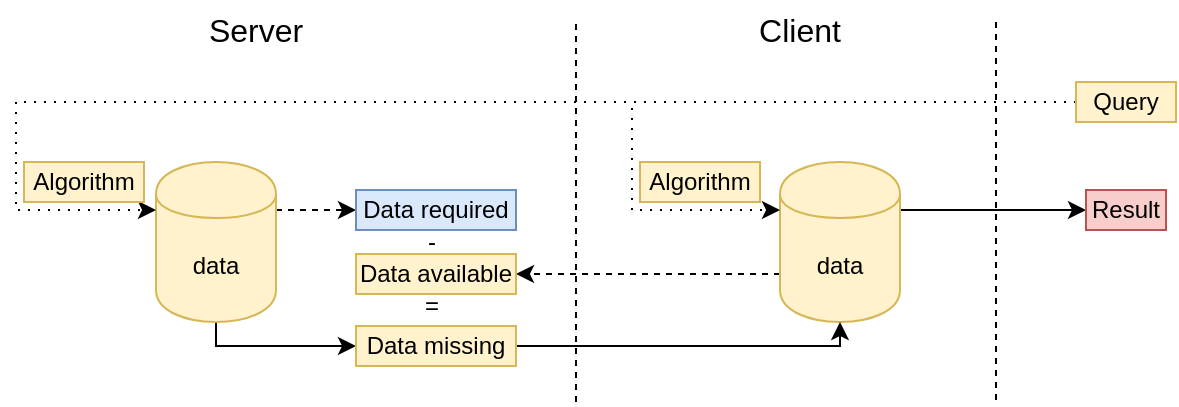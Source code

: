 <mxfile version="13.3.1" type="device"><diagram id="B4tKUKctZDqYkDKepRYJ" name="Page-1"><mxGraphModel dx="786" dy="580" grid="1" gridSize="10" guides="1" tooltips="1" connect="1" arrows="1" fold="1" page="1" pageScale="1" pageWidth="827" pageHeight="1169" math="0" shadow="0"><root><mxCell id="0"/><mxCell id="1" parent="0"/><mxCell id="8BQKgUQwTW0XlWOHUlWv-14" style="edgeStyle=orthogonalEdgeStyle;rounded=0;orthogonalLoop=1;jettySize=auto;html=1;exitX=1;exitY=0.3;exitDx=0;exitDy=0;entryX=0;entryY=0.5;entryDx=0;entryDy=0;dashed=1;" parent="1" source="8BQKgUQwTW0XlWOHUlWv-1" target="8BQKgUQwTW0XlWOHUlWv-13" edge="1"><mxGeometry relative="1" as="geometry"/></mxCell><mxCell id="8BQKgUQwTW0XlWOHUlWv-23" style="edgeStyle=orthogonalEdgeStyle;rounded=0;orthogonalLoop=1;jettySize=auto;html=1;exitX=0.5;exitY=1;exitDx=0;exitDy=0;entryX=0;entryY=0.5;entryDx=0;entryDy=0;" parent="1" source="8BQKgUQwTW0XlWOHUlWv-1" target="8BQKgUQwTW0XlWOHUlWv-18" edge="1"><mxGeometry relative="1" as="geometry"><Array as="points"><mxPoint x="120" y="183"/></Array></mxGeometry></mxCell><mxCell id="8BQKgUQwTW0XlWOHUlWv-1" value="data" style="shape=cylinder;whiteSpace=wrap;html=1;boundedLbl=1;backgroundOutline=1;fillColor=#fff2cc;strokeColor=#d6b656;" parent="1" vertex="1"><mxGeometry x="90" y="91" width="60" height="80" as="geometry"/></mxCell><mxCell id="8BQKgUQwTW0XlWOHUlWv-7" style="edgeStyle=orthogonalEdgeStyle;rounded=0;orthogonalLoop=1;jettySize=auto;html=1;exitX=1;exitY=0.3;exitDx=0;exitDy=0;entryX=0;entryY=0.5;entryDx=0;entryDy=0;" parent="1" source="8BQKgUQwTW0XlWOHUlWv-2" target="8BQKgUQwTW0XlWOHUlWv-6" edge="1"><mxGeometry relative="1" as="geometry"/></mxCell><mxCell id="8BQKgUQwTW0XlWOHUlWv-19" style="edgeStyle=orthogonalEdgeStyle;rounded=0;orthogonalLoop=1;jettySize=auto;html=1;exitX=0;exitY=0.7;exitDx=0;exitDy=0;entryX=1;entryY=0.5;entryDx=0;entryDy=0;dashed=1;" parent="1" source="8BQKgUQwTW0XlWOHUlWv-2" target="8BQKgUQwTW0XlWOHUlWv-16" edge="1"><mxGeometry relative="1" as="geometry"/></mxCell><mxCell id="8BQKgUQwTW0XlWOHUlWv-2" value="data" style="shape=cylinder;whiteSpace=wrap;html=1;boundedLbl=1;backgroundOutline=1;fillColor=#fff2cc;strokeColor=#d6b656;" parent="1" vertex="1"><mxGeometry x="402" y="91" width="60" height="80" as="geometry"/></mxCell><mxCell id="8BQKgUQwTW0XlWOHUlWv-4" style="edgeStyle=orthogonalEdgeStyle;rounded=0;orthogonalLoop=1;jettySize=auto;html=1;entryX=0;entryY=0.3;entryDx=0;entryDy=0;dashed=1;dashPattern=1 4;" parent="1" source="8BQKgUQwTW0XlWOHUlWv-3" target="8BQKgUQwTW0XlWOHUlWv-2" edge="1"><mxGeometry relative="1" as="geometry"><Array as="points"><mxPoint x="328" y="61"/><mxPoint x="328" y="115"/></Array></mxGeometry></mxCell><mxCell id="8BQKgUQwTW0XlWOHUlWv-11" style="edgeStyle=orthogonalEdgeStyle;rounded=0;orthogonalLoop=1;jettySize=auto;html=1;entryX=0;entryY=0.3;entryDx=0;entryDy=0;dashed=1;dashPattern=1 4;" parent="1" source="8BQKgUQwTW0XlWOHUlWv-3" target="8BQKgUQwTW0XlWOHUlWv-1" edge="1"><mxGeometry relative="1" as="geometry"><Array as="points"><mxPoint x="20" y="61"/><mxPoint x="20" y="115"/></Array></mxGeometry></mxCell><mxCell id="8BQKgUQwTW0XlWOHUlWv-3" value="Query" style="text;html=1;strokeColor=#d6b656;fillColor=#fff2cc;align=center;verticalAlign=middle;whiteSpace=wrap;rounded=0;" parent="1" vertex="1"><mxGeometry x="550" y="51" width="50" height="20" as="geometry"/></mxCell><mxCell id="8BQKgUQwTW0XlWOHUlWv-6" value="Result" style="text;html=1;strokeColor=#b85450;fillColor=#f8cecc;align=center;verticalAlign=middle;whiteSpace=wrap;rounded=0;" parent="1" vertex="1"><mxGeometry x="555" y="105" width="40" height="20" as="geometry"/></mxCell><mxCell id="8BQKgUQwTW0XlWOHUlWv-8" value="Algorithm" style="text;html=1;strokeColor=#d6b656;fillColor=#fff2cc;align=center;verticalAlign=middle;whiteSpace=wrap;rounded=0;" parent="1" vertex="1"><mxGeometry x="332" y="91" width="60" height="20" as="geometry"/></mxCell><mxCell id="8BQKgUQwTW0XlWOHUlWv-13" value="Data required" style="text;html=1;strokeColor=#6c8ebf;fillColor=#dae8fc;align=center;verticalAlign=middle;whiteSpace=wrap;rounded=0;" parent="1" vertex="1"><mxGeometry x="190" y="105" width="80" height="20" as="geometry"/></mxCell><mxCell id="8BQKgUQwTW0XlWOHUlWv-15" value="-" style="text;html=1;strokeColor=none;fillColor=none;align=center;verticalAlign=middle;whiteSpace=wrap;rounded=0;" parent="1" vertex="1"><mxGeometry x="208" y="121" width="40" height="20" as="geometry"/></mxCell><mxCell id="8BQKgUQwTW0XlWOHUlWv-16" value="Data available" style="text;html=1;strokeColor=#d6b656;fillColor=#fff2cc;align=center;verticalAlign=middle;whiteSpace=wrap;rounded=0;" parent="1" vertex="1"><mxGeometry x="190" y="137" width="80" height="20" as="geometry"/></mxCell><mxCell id="8BQKgUQwTW0XlWOHUlWv-17" value="=" style="text;html=1;strokeColor=none;fillColor=none;align=center;verticalAlign=middle;whiteSpace=wrap;rounded=0;" parent="1" vertex="1"><mxGeometry x="208" y="153" width="40" height="20" as="geometry"/></mxCell><mxCell id="8BQKgUQwTW0XlWOHUlWv-20" style="edgeStyle=orthogonalEdgeStyle;rounded=0;orthogonalLoop=1;jettySize=auto;html=1;exitX=1;exitY=0.5;exitDx=0;exitDy=0;entryX=0.5;entryY=1;entryDx=0;entryDy=0;" parent="1" source="8BQKgUQwTW0XlWOHUlWv-18" target="8BQKgUQwTW0XlWOHUlWv-2" edge="1"><mxGeometry relative="1" as="geometry"><Array as="points"><mxPoint x="432" y="183"/></Array></mxGeometry></mxCell><mxCell id="8BQKgUQwTW0XlWOHUlWv-18" value="Data missing" style="text;html=1;strokeColor=#d6b656;fillColor=#fff2cc;align=center;verticalAlign=middle;whiteSpace=wrap;rounded=0;" parent="1" vertex="1"><mxGeometry x="190" y="173" width="80" height="20" as="geometry"/></mxCell><mxCell id="8BQKgUQwTW0XlWOHUlWv-24" value="" style="endArrow=none;dashed=1;html=1;" parent="1" edge="1"><mxGeometry width="50" height="50" relative="1" as="geometry"><mxPoint x="300" y="211" as="sourcePoint"/><mxPoint x="300" y="21" as="targetPoint"/></mxGeometry></mxCell><mxCell id="8BQKgUQwTW0XlWOHUlWv-25" value="" style="endArrow=none;dashed=1;html=1;" parent="1" edge="1"><mxGeometry width="50" height="50" relative="1" as="geometry"><mxPoint x="510" y="210" as="sourcePoint"/><mxPoint x="510" y="20" as="targetPoint"/></mxGeometry></mxCell><mxCell id="jVW91J6gPNi6KTHPOlBd-1" value="Algorithm" style="text;html=1;strokeColor=#d6b656;fillColor=#fff2cc;align=center;verticalAlign=middle;whiteSpace=wrap;rounded=0;" parent="1" vertex="1"><mxGeometry x="24" y="91" width="60" height="20" as="geometry"/></mxCell><mxCell id="jVW91J6gPNi6KTHPOlBd-2" value="Server" style="text;html=1;strokeColor=none;fillColor=none;align=center;verticalAlign=middle;whiteSpace=wrap;rounded=0;fontSize=16;fontColor=#000000;" parent="1" vertex="1"><mxGeometry x="90" y="10" width="100" height="30" as="geometry"/></mxCell><mxCell id="jVW91J6gPNi6KTHPOlBd-4" value="Client" style="text;html=1;strokeColor=none;fillColor=none;align=center;verticalAlign=middle;whiteSpace=wrap;rounded=0;fontSize=16;fontColor=#000000;" parent="1" vertex="1"><mxGeometry x="362" y="10" width="100" height="30" as="geometry"/></mxCell></root></mxGraphModel></diagram></mxfile>